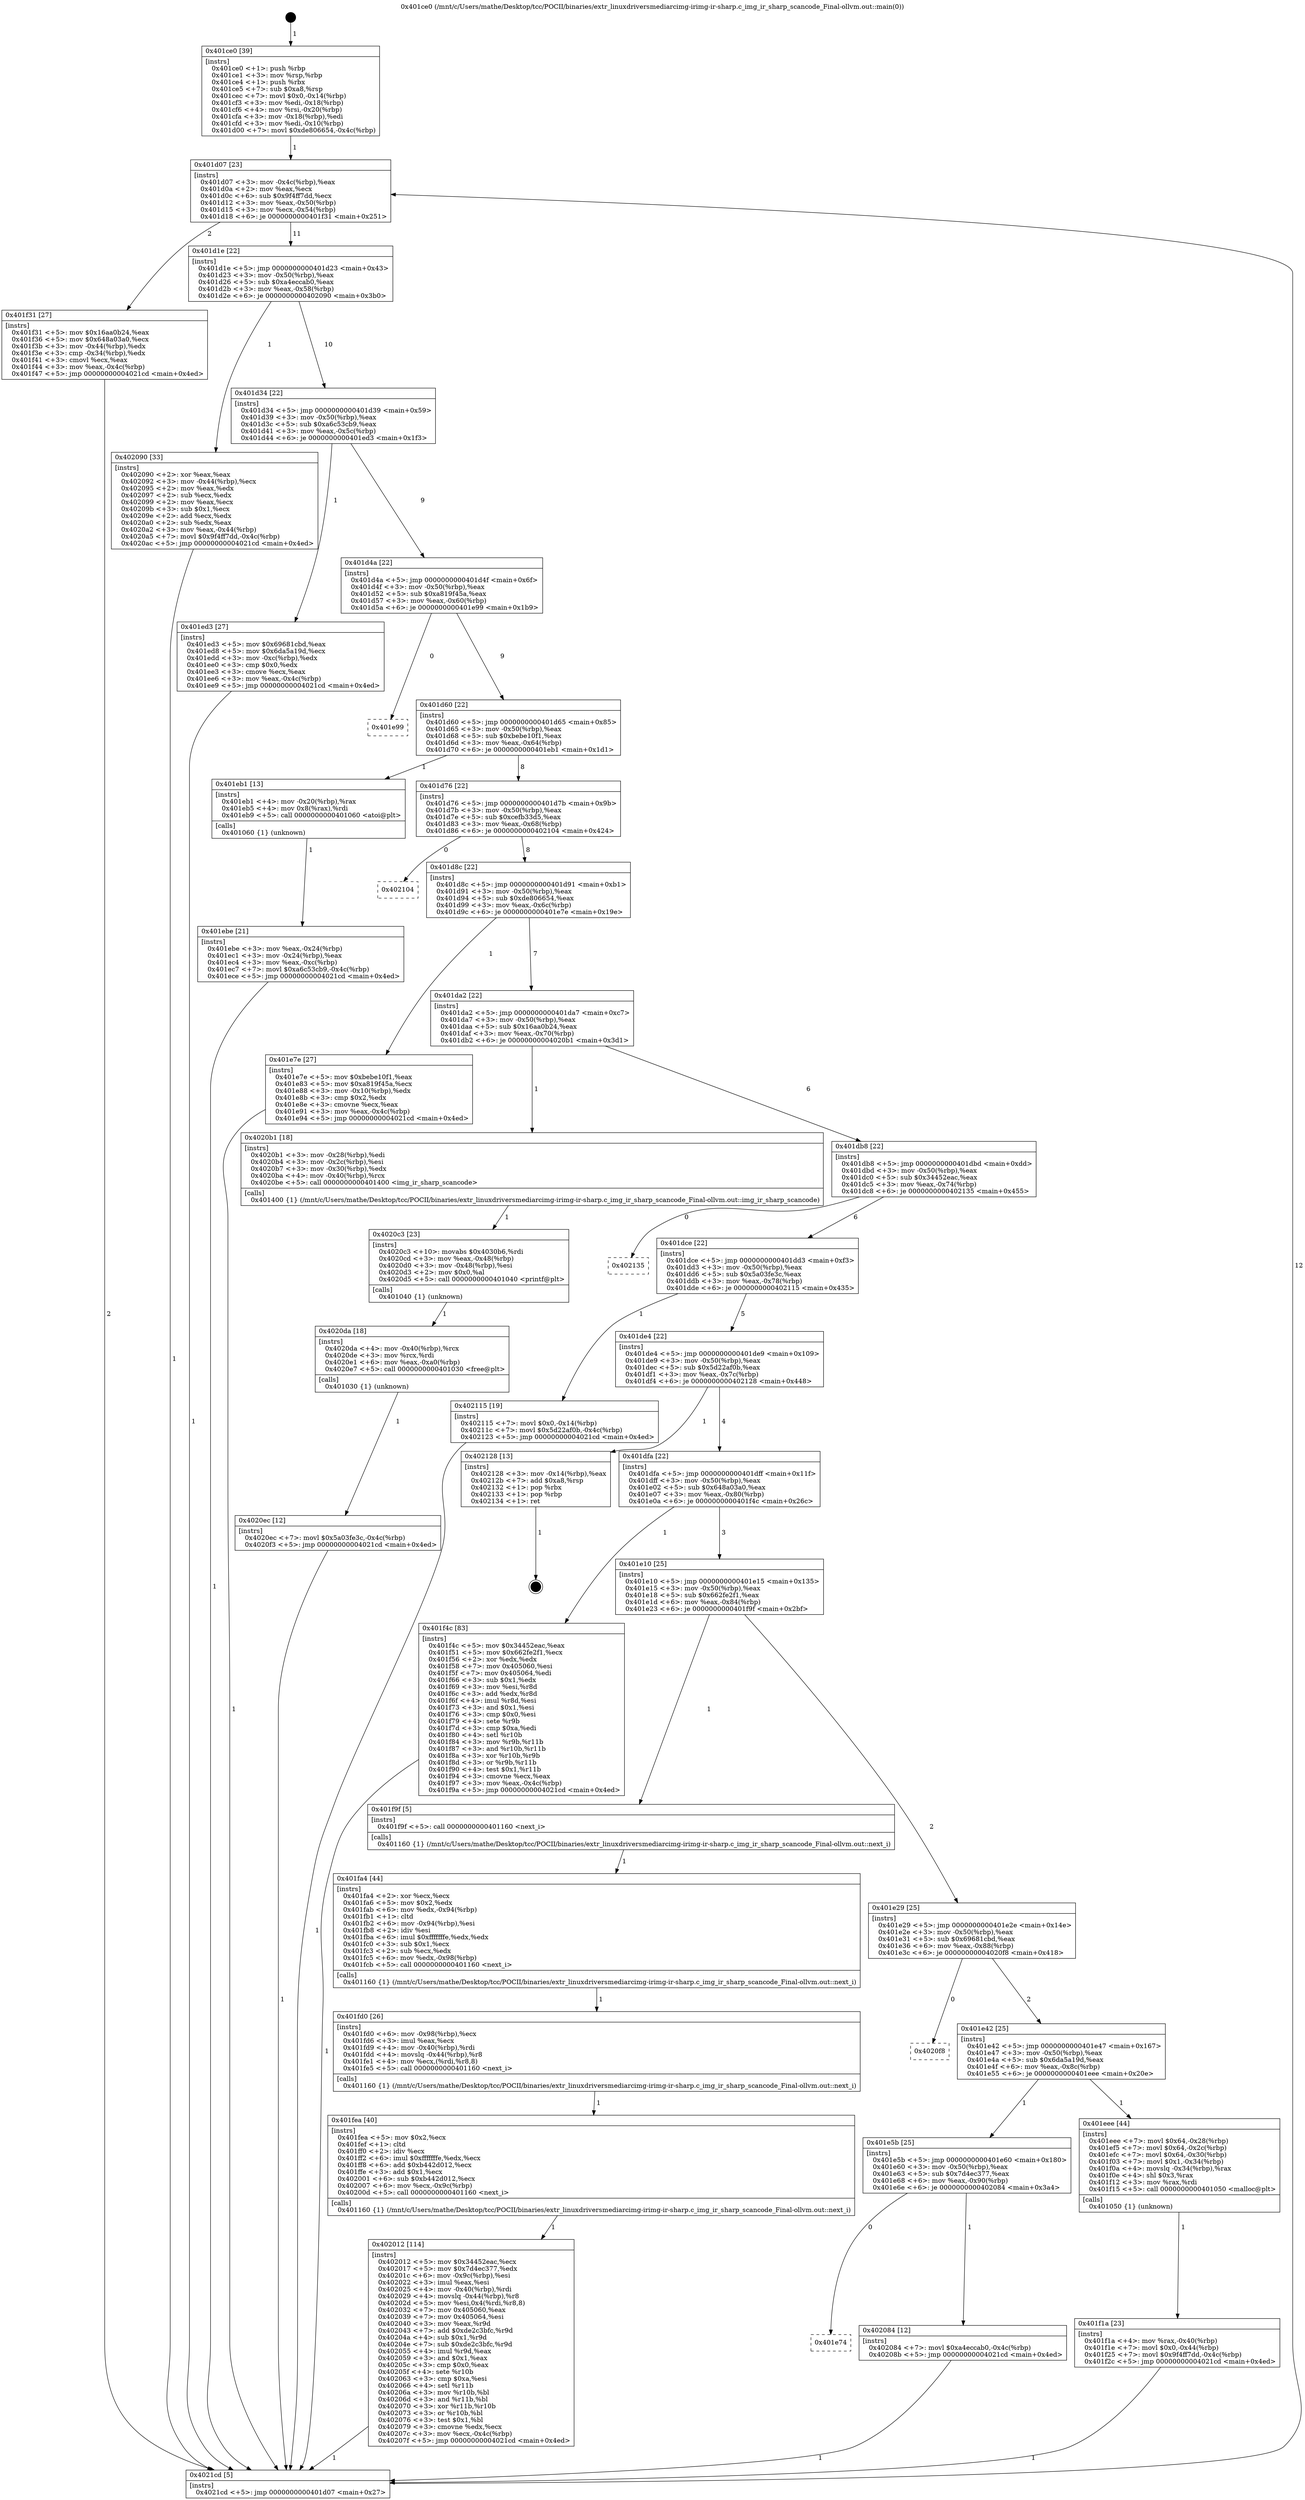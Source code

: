 digraph "0x401ce0" {
  label = "0x401ce0 (/mnt/c/Users/mathe/Desktop/tcc/POCII/binaries/extr_linuxdriversmediarcimg-irimg-ir-sharp.c_img_ir_sharp_scancode_Final-ollvm.out::main(0))"
  labelloc = "t"
  node[shape=record]

  Entry [label="",width=0.3,height=0.3,shape=circle,fillcolor=black,style=filled]
  "0x401d07" [label="{
     0x401d07 [23]\l
     | [instrs]\l
     &nbsp;&nbsp;0x401d07 \<+3\>: mov -0x4c(%rbp),%eax\l
     &nbsp;&nbsp;0x401d0a \<+2\>: mov %eax,%ecx\l
     &nbsp;&nbsp;0x401d0c \<+6\>: sub $0x9f4ff7dd,%ecx\l
     &nbsp;&nbsp;0x401d12 \<+3\>: mov %eax,-0x50(%rbp)\l
     &nbsp;&nbsp;0x401d15 \<+3\>: mov %ecx,-0x54(%rbp)\l
     &nbsp;&nbsp;0x401d18 \<+6\>: je 0000000000401f31 \<main+0x251\>\l
  }"]
  "0x401f31" [label="{
     0x401f31 [27]\l
     | [instrs]\l
     &nbsp;&nbsp;0x401f31 \<+5\>: mov $0x16aa0b24,%eax\l
     &nbsp;&nbsp;0x401f36 \<+5\>: mov $0x648a03a0,%ecx\l
     &nbsp;&nbsp;0x401f3b \<+3\>: mov -0x44(%rbp),%edx\l
     &nbsp;&nbsp;0x401f3e \<+3\>: cmp -0x34(%rbp),%edx\l
     &nbsp;&nbsp;0x401f41 \<+3\>: cmovl %ecx,%eax\l
     &nbsp;&nbsp;0x401f44 \<+3\>: mov %eax,-0x4c(%rbp)\l
     &nbsp;&nbsp;0x401f47 \<+5\>: jmp 00000000004021cd \<main+0x4ed\>\l
  }"]
  "0x401d1e" [label="{
     0x401d1e [22]\l
     | [instrs]\l
     &nbsp;&nbsp;0x401d1e \<+5\>: jmp 0000000000401d23 \<main+0x43\>\l
     &nbsp;&nbsp;0x401d23 \<+3\>: mov -0x50(%rbp),%eax\l
     &nbsp;&nbsp;0x401d26 \<+5\>: sub $0xa4eccab0,%eax\l
     &nbsp;&nbsp;0x401d2b \<+3\>: mov %eax,-0x58(%rbp)\l
     &nbsp;&nbsp;0x401d2e \<+6\>: je 0000000000402090 \<main+0x3b0\>\l
  }"]
  Exit [label="",width=0.3,height=0.3,shape=circle,fillcolor=black,style=filled,peripheries=2]
  "0x402090" [label="{
     0x402090 [33]\l
     | [instrs]\l
     &nbsp;&nbsp;0x402090 \<+2\>: xor %eax,%eax\l
     &nbsp;&nbsp;0x402092 \<+3\>: mov -0x44(%rbp),%ecx\l
     &nbsp;&nbsp;0x402095 \<+2\>: mov %eax,%edx\l
     &nbsp;&nbsp;0x402097 \<+2\>: sub %ecx,%edx\l
     &nbsp;&nbsp;0x402099 \<+2\>: mov %eax,%ecx\l
     &nbsp;&nbsp;0x40209b \<+3\>: sub $0x1,%ecx\l
     &nbsp;&nbsp;0x40209e \<+2\>: add %ecx,%edx\l
     &nbsp;&nbsp;0x4020a0 \<+2\>: sub %edx,%eax\l
     &nbsp;&nbsp;0x4020a2 \<+3\>: mov %eax,-0x44(%rbp)\l
     &nbsp;&nbsp;0x4020a5 \<+7\>: movl $0x9f4ff7dd,-0x4c(%rbp)\l
     &nbsp;&nbsp;0x4020ac \<+5\>: jmp 00000000004021cd \<main+0x4ed\>\l
  }"]
  "0x401d34" [label="{
     0x401d34 [22]\l
     | [instrs]\l
     &nbsp;&nbsp;0x401d34 \<+5\>: jmp 0000000000401d39 \<main+0x59\>\l
     &nbsp;&nbsp;0x401d39 \<+3\>: mov -0x50(%rbp),%eax\l
     &nbsp;&nbsp;0x401d3c \<+5\>: sub $0xa6c53cb9,%eax\l
     &nbsp;&nbsp;0x401d41 \<+3\>: mov %eax,-0x5c(%rbp)\l
     &nbsp;&nbsp;0x401d44 \<+6\>: je 0000000000401ed3 \<main+0x1f3\>\l
  }"]
  "0x4020ec" [label="{
     0x4020ec [12]\l
     | [instrs]\l
     &nbsp;&nbsp;0x4020ec \<+7\>: movl $0x5a03fe3c,-0x4c(%rbp)\l
     &nbsp;&nbsp;0x4020f3 \<+5\>: jmp 00000000004021cd \<main+0x4ed\>\l
  }"]
  "0x401ed3" [label="{
     0x401ed3 [27]\l
     | [instrs]\l
     &nbsp;&nbsp;0x401ed3 \<+5\>: mov $0x69681cbd,%eax\l
     &nbsp;&nbsp;0x401ed8 \<+5\>: mov $0x6da5a19d,%ecx\l
     &nbsp;&nbsp;0x401edd \<+3\>: mov -0xc(%rbp),%edx\l
     &nbsp;&nbsp;0x401ee0 \<+3\>: cmp $0x0,%edx\l
     &nbsp;&nbsp;0x401ee3 \<+3\>: cmove %ecx,%eax\l
     &nbsp;&nbsp;0x401ee6 \<+3\>: mov %eax,-0x4c(%rbp)\l
     &nbsp;&nbsp;0x401ee9 \<+5\>: jmp 00000000004021cd \<main+0x4ed\>\l
  }"]
  "0x401d4a" [label="{
     0x401d4a [22]\l
     | [instrs]\l
     &nbsp;&nbsp;0x401d4a \<+5\>: jmp 0000000000401d4f \<main+0x6f\>\l
     &nbsp;&nbsp;0x401d4f \<+3\>: mov -0x50(%rbp),%eax\l
     &nbsp;&nbsp;0x401d52 \<+5\>: sub $0xa819f45a,%eax\l
     &nbsp;&nbsp;0x401d57 \<+3\>: mov %eax,-0x60(%rbp)\l
     &nbsp;&nbsp;0x401d5a \<+6\>: je 0000000000401e99 \<main+0x1b9\>\l
  }"]
  "0x4020da" [label="{
     0x4020da [18]\l
     | [instrs]\l
     &nbsp;&nbsp;0x4020da \<+4\>: mov -0x40(%rbp),%rcx\l
     &nbsp;&nbsp;0x4020de \<+3\>: mov %rcx,%rdi\l
     &nbsp;&nbsp;0x4020e1 \<+6\>: mov %eax,-0xa0(%rbp)\l
     &nbsp;&nbsp;0x4020e7 \<+5\>: call 0000000000401030 \<free@plt\>\l
     | [calls]\l
     &nbsp;&nbsp;0x401030 \{1\} (unknown)\l
  }"]
  "0x401e99" [label="{
     0x401e99\l
  }", style=dashed]
  "0x401d60" [label="{
     0x401d60 [22]\l
     | [instrs]\l
     &nbsp;&nbsp;0x401d60 \<+5\>: jmp 0000000000401d65 \<main+0x85\>\l
     &nbsp;&nbsp;0x401d65 \<+3\>: mov -0x50(%rbp),%eax\l
     &nbsp;&nbsp;0x401d68 \<+5\>: sub $0xbebe10f1,%eax\l
     &nbsp;&nbsp;0x401d6d \<+3\>: mov %eax,-0x64(%rbp)\l
     &nbsp;&nbsp;0x401d70 \<+6\>: je 0000000000401eb1 \<main+0x1d1\>\l
  }"]
  "0x4020c3" [label="{
     0x4020c3 [23]\l
     | [instrs]\l
     &nbsp;&nbsp;0x4020c3 \<+10\>: movabs $0x4030b6,%rdi\l
     &nbsp;&nbsp;0x4020cd \<+3\>: mov %eax,-0x48(%rbp)\l
     &nbsp;&nbsp;0x4020d0 \<+3\>: mov -0x48(%rbp),%esi\l
     &nbsp;&nbsp;0x4020d3 \<+2\>: mov $0x0,%al\l
     &nbsp;&nbsp;0x4020d5 \<+5\>: call 0000000000401040 \<printf@plt\>\l
     | [calls]\l
     &nbsp;&nbsp;0x401040 \{1\} (unknown)\l
  }"]
  "0x401eb1" [label="{
     0x401eb1 [13]\l
     | [instrs]\l
     &nbsp;&nbsp;0x401eb1 \<+4\>: mov -0x20(%rbp),%rax\l
     &nbsp;&nbsp;0x401eb5 \<+4\>: mov 0x8(%rax),%rdi\l
     &nbsp;&nbsp;0x401eb9 \<+5\>: call 0000000000401060 \<atoi@plt\>\l
     | [calls]\l
     &nbsp;&nbsp;0x401060 \{1\} (unknown)\l
  }"]
  "0x401d76" [label="{
     0x401d76 [22]\l
     | [instrs]\l
     &nbsp;&nbsp;0x401d76 \<+5\>: jmp 0000000000401d7b \<main+0x9b\>\l
     &nbsp;&nbsp;0x401d7b \<+3\>: mov -0x50(%rbp),%eax\l
     &nbsp;&nbsp;0x401d7e \<+5\>: sub $0xcefb33d5,%eax\l
     &nbsp;&nbsp;0x401d83 \<+3\>: mov %eax,-0x68(%rbp)\l
     &nbsp;&nbsp;0x401d86 \<+6\>: je 0000000000402104 \<main+0x424\>\l
  }"]
  "0x401e74" [label="{
     0x401e74\l
  }", style=dashed]
  "0x402104" [label="{
     0x402104\l
  }", style=dashed]
  "0x401d8c" [label="{
     0x401d8c [22]\l
     | [instrs]\l
     &nbsp;&nbsp;0x401d8c \<+5\>: jmp 0000000000401d91 \<main+0xb1\>\l
     &nbsp;&nbsp;0x401d91 \<+3\>: mov -0x50(%rbp),%eax\l
     &nbsp;&nbsp;0x401d94 \<+5\>: sub $0xde806654,%eax\l
     &nbsp;&nbsp;0x401d99 \<+3\>: mov %eax,-0x6c(%rbp)\l
     &nbsp;&nbsp;0x401d9c \<+6\>: je 0000000000401e7e \<main+0x19e\>\l
  }"]
  "0x402084" [label="{
     0x402084 [12]\l
     | [instrs]\l
     &nbsp;&nbsp;0x402084 \<+7\>: movl $0xa4eccab0,-0x4c(%rbp)\l
     &nbsp;&nbsp;0x40208b \<+5\>: jmp 00000000004021cd \<main+0x4ed\>\l
  }"]
  "0x401e7e" [label="{
     0x401e7e [27]\l
     | [instrs]\l
     &nbsp;&nbsp;0x401e7e \<+5\>: mov $0xbebe10f1,%eax\l
     &nbsp;&nbsp;0x401e83 \<+5\>: mov $0xa819f45a,%ecx\l
     &nbsp;&nbsp;0x401e88 \<+3\>: mov -0x10(%rbp),%edx\l
     &nbsp;&nbsp;0x401e8b \<+3\>: cmp $0x2,%edx\l
     &nbsp;&nbsp;0x401e8e \<+3\>: cmovne %ecx,%eax\l
     &nbsp;&nbsp;0x401e91 \<+3\>: mov %eax,-0x4c(%rbp)\l
     &nbsp;&nbsp;0x401e94 \<+5\>: jmp 00000000004021cd \<main+0x4ed\>\l
  }"]
  "0x401da2" [label="{
     0x401da2 [22]\l
     | [instrs]\l
     &nbsp;&nbsp;0x401da2 \<+5\>: jmp 0000000000401da7 \<main+0xc7\>\l
     &nbsp;&nbsp;0x401da7 \<+3\>: mov -0x50(%rbp),%eax\l
     &nbsp;&nbsp;0x401daa \<+5\>: sub $0x16aa0b24,%eax\l
     &nbsp;&nbsp;0x401daf \<+3\>: mov %eax,-0x70(%rbp)\l
     &nbsp;&nbsp;0x401db2 \<+6\>: je 00000000004020b1 \<main+0x3d1\>\l
  }"]
  "0x4021cd" [label="{
     0x4021cd [5]\l
     | [instrs]\l
     &nbsp;&nbsp;0x4021cd \<+5\>: jmp 0000000000401d07 \<main+0x27\>\l
  }"]
  "0x401ce0" [label="{
     0x401ce0 [39]\l
     | [instrs]\l
     &nbsp;&nbsp;0x401ce0 \<+1\>: push %rbp\l
     &nbsp;&nbsp;0x401ce1 \<+3\>: mov %rsp,%rbp\l
     &nbsp;&nbsp;0x401ce4 \<+1\>: push %rbx\l
     &nbsp;&nbsp;0x401ce5 \<+7\>: sub $0xa8,%rsp\l
     &nbsp;&nbsp;0x401cec \<+7\>: movl $0x0,-0x14(%rbp)\l
     &nbsp;&nbsp;0x401cf3 \<+3\>: mov %edi,-0x18(%rbp)\l
     &nbsp;&nbsp;0x401cf6 \<+4\>: mov %rsi,-0x20(%rbp)\l
     &nbsp;&nbsp;0x401cfa \<+3\>: mov -0x18(%rbp),%edi\l
     &nbsp;&nbsp;0x401cfd \<+3\>: mov %edi,-0x10(%rbp)\l
     &nbsp;&nbsp;0x401d00 \<+7\>: movl $0xde806654,-0x4c(%rbp)\l
  }"]
  "0x401ebe" [label="{
     0x401ebe [21]\l
     | [instrs]\l
     &nbsp;&nbsp;0x401ebe \<+3\>: mov %eax,-0x24(%rbp)\l
     &nbsp;&nbsp;0x401ec1 \<+3\>: mov -0x24(%rbp),%eax\l
     &nbsp;&nbsp;0x401ec4 \<+3\>: mov %eax,-0xc(%rbp)\l
     &nbsp;&nbsp;0x401ec7 \<+7\>: movl $0xa6c53cb9,-0x4c(%rbp)\l
     &nbsp;&nbsp;0x401ece \<+5\>: jmp 00000000004021cd \<main+0x4ed\>\l
  }"]
  "0x402012" [label="{
     0x402012 [114]\l
     | [instrs]\l
     &nbsp;&nbsp;0x402012 \<+5\>: mov $0x34452eac,%ecx\l
     &nbsp;&nbsp;0x402017 \<+5\>: mov $0x7d4ec377,%edx\l
     &nbsp;&nbsp;0x40201c \<+6\>: mov -0x9c(%rbp),%esi\l
     &nbsp;&nbsp;0x402022 \<+3\>: imul %eax,%esi\l
     &nbsp;&nbsp;0x402025 \<+4\>: mov -0x40(%rbp),%rdi\l
     &nbsp;&nbsp;0x402029 \<+4\>: movslq -0x44(%rbp),%r8\l
     &nbsp;&nbsp;0x40202d \<+5\>: mov %esi,0x4(%rdi,%r8,8)\l
     &nbsp;&nbsp;0x402032 \<+7\>: mov 0x405060,%eax\l
     &nbsp;&nbsp;0x402039 \<+7\>: mov 0x405064,%esi\l
     &nbsp;&nbsp;0x402040 \<+3\>: mov %eax,%r9d\l
     &nbsp;&nbsp;0x402043 \<+7\>: add $0xde2c3bfc,%r9d\l
     &nbsp;&nbsp;0x40204a \<+4\>: sub $0x1,%r9d\l
     &nbsp;&nbsp;0x40204e \<+7\>: sub $0xde2c3bfc,%r9d\l
     &nbsp;&nbsp;0x402055 \<+4\>: imul %r9d,%eax\l
     &nbsp;&nbsp;0x402059 \<+3\>: and $0x1,%eax\l
     &nbsp;&nbsp;0x40205c \<+3\>: cmp $0x0,%eax\l
     &nbsp;&nbsp;0x40205f \<+4\>: sete %r10b\l
     &nbsp;&nbsp;0x402063 \<+3\>: cmp $0xa,%esi\l
     &nbsp;&nbsp;0x402066 \<+4\>: setl %r11b\l
     &nbsp;&nbsp;0x40206a \<+3\>: mov %r10b,%bl\l
     &nbsp;&nbsp;0x40206d \<+3\>: and %r11b,%bl\l
     &nbsp;&nbsp;0x402070 \<+3\>: xor %r11b,%r10b\l
     &nbsp;&nbsp;0x402073 \<+3\>: or %r10b,%bl\l
     &nbsp;&nbsp;0x402076 \<+3\>: test $0x1,%bl\l
     &nbsp;&nbsp;0x402079 \<+3\>: cmovne %edx,%ecx\l
     &nbsp;&nbsp;0x40207c \<+3\>: mov %ecx,-0x4c(%rbp)\l
     &nbsp;&nbsp;0x40207f \<+5\>: jmp 00000000004021cd \<main+0x4ed\>\l
  }"]
  "0x4020b1" [label="{
     0x4020b1 [18]\l
     | [instrs]\l
     &nbsp;&nbsp;0x4020b1 \<+3\>: mov -0x28(%rbp),%edi\l
     &nbsp;&nbsp;0x4020b4 \<+3\>: mov -0x2c(%rbp),%esi\l
     &nbsp;&nbsp;0x4020b7 \<+3\>: mov -0x30(%rbp),%edx\l
     &nbsp;&nbsp;0x4020ba \<+4\>: mov -0x40(%rbp),%rcx\l
     &nbsp;&nbsp;0x4020be \<+5\>: call 0000000000401400 \<img_ir_sharp_scancode\>\l
     | [calls]\l
     &nbsp;&nbsp;0x401400 \{1\} (/mnt/c/Users/mathe/Desktop/tcc/POCII/binaries/extr_linuxdriversmediarcimg-irimg-ir-sharp.c_img_ir_sharp_scancode_Final-ollvm.out::img_ir_sharp_scancode)\l
  }"]
  "0x401db8" [label="{
     0x401db8 [22]\l
     | [instrs]\l
     &nbsp;&nbsp;0x401db8 \<+5\>: jmp 0000000000401dbd \<main+0xdd\>\l
     &nbsp;&nbsp;0x401dbd \<+3\>: mov -0x50(%rbp),%eax\l
     &nbsp;&nbsp;0x401dc0 \<+5\>: sub $0x34452eac,%eax\l
     &nbsp;&nbsp;0x401dc5 \<+3\>: mov %eax,-0x74(%rbp)\l
     &nbsp;&nbsp;0x401dc8 \<+6\>: je 0000000000402135 \<main+0x455\>\l
  }"]
  "0x401fea" [label="{
     0x401fea [40]\l
     | [instrs]\l
     &nbsp;&nbsp;0x401fea \<+5\>: mov $0x2,%ecx\l
     &nbsp;&nbsp;0x401fef \<+1\>: cltd\l
     &nbsp;&nbsp;0x401ff0 \<+2\>: idiv %ecx\l
     &nbsp;&nbsp;0x401ff2 \<+6\>: imul $0xfffffffe,%edx,%ecx\l
     &nbsp;&nbsp;0x401ff8 \<+6\>: add $0xb442d012,%ecx\l
     &nbsp;&nbsp;0x401ffe \<+3\>: add $0x1,%ecx\l
     &nbsp;&nbsp;0x402001 \<+6\>: sub $0xb442d012,%ecx\l
     &nbsp;&nbsp;0x402007 \<+6\>: mov %ecx,-0x9c(%rbp)\l
     &nbsp;&nbsp;0x40200d \<+5\>: call 0000000000401160 \<next_i\>\l
     | [calls]\l
     &nbsp;&nbsp;0x401160 \{1\} (/mnt/c/Users/mathe/Desktop/tcc/POCII/binaries/extr_linuxdriversmediarcimg-irimg-ir-sharp.c_img_ir_sharp_scancode_Final-ollvm.out::next_i)\l
  }"]
  "0x402135" [label="{
     0x402135\l
  }", style=dashed]
  "0x401dce" [label="{
     0x401dce [22]\l
     | [instrs]\l
     &nbsp;&nbsp;0x401dce \<+5\>: jmp 0000000000401dd3 \<main+0xf3\>\l
     &nbsp;&nbsp;0x401dd3 \<+3\>: mov -0x50(%rbp),%eax\l
     &nbsp;&nbsp;0x401dd6 \<+5\>: sub $0x5a03fe3c,%eax\l
     &nbsp;&nbsp;0x401ddb \<+3\>: mov %eax,-0x78(%rbp)\l
     &nbsp;&nbsp;0x401dde \<+6\>: je 0000000000402115 \<main+0x435\>\l
  }"]
  "0x401fd0" [label="{
     0x401fd0 [26]\l
     | [instrs]\l
     &nbsp;&nbsp;0x401fd0 \<+6\>: mov -0x98(%rbp),%ecx\l
     &nbsp;&nbsp;0x401fd6 \<+3\>: imul %eax,%ecx\l
     &nbsp;&nbsp;0x401fd9 \<+4\>: mov -0x40(%rbp),%rdi\l
     &nbsp;&nbsp;0x401fdd \<+4\>: movslq -0x44(%rbp),%r8\l
     &nbsp;&nbsp;0x401fe1 \<+4\>: mov %ecx,(%rdi,%r8,8)\l
     &nbsp;&nbsp;0x401fe5 \<+5\>: call 0000000000401160 \<next_i\>\l
     | [calls]\l
     &nbsp;&nbsp;0x401160 \{1\} (/mnt/c/Users/mathe/Desktop/tcc/POCII/binaries/extr_linuxdriversmediarcimg-irimg-ir-sharp.c_img_ir_sharp_scancode_Final-ollvm.out::next_i)\l
  }"]
  "0x402115" [label="{
     0x402115 [19]\l
     | [instrs]\l
     &nbsp;&nbsp;0x402115 \<+7\>: movl $0x0,-0x14(%rbp)\l
     &nbsp;&nbsp;0x40211c \<+7\>: movl $0x5d22af0b,-0x4c(%rbp)\l
     &nbsp;&nbsp;0x402123 \<+5\>: jmp 00000000004021cd \<main+0x4ed\>\l
  }"]
  "0x401de4" [label="{
     0x401de4 [22]\l
     | [instrs]\l
     &nbsp;&nbsp;0x401de4 \<+5\>: jmp 0000000000401de9 \<main+0x109\>\l
     &nbsp;&nbsp;0x401de9 \<+3\>: mov -0x50(%rbp),%eax\l
     &nbsp;&nbsp;0x401dec \<+5\>: sub $0x5d22af0b,%eax\l
     &nbsp;&nbsp;0x401df1 \<+3\>: mov %eax,-0x7c(%rbp)\l
     &nbsp;&nbsp;0x401df4 \<+6\>: je 0000000000402128 \<main+0x448\>\l
  }"]
  "0x401fa4" [label="{
     0x401fa4 [44]\l
     | [instrs]\l
     &nbsp;&nbsp;0x401fa4 \<+2\>: xor %ecx,%ecx\l
     &nbsp;&nbsp;0x401fa6 \<+5\>: mov $0x2,%edx\l
     &nbsp;&nbsp;0x401fab \<+6\>: mov %edx,-0x94(%rbp)\l
     &nbsp;&nbsp;0x401fb1 \<+1\>: cltd\l
     &nbsp;&nbsp;0x401fb2 \<+6\>: mov -0x94(%rbp),%esi\l
     &nbsp;&nbsp;0x401fb8 \<+2\>: idiv %esi\l
     &nbsp;&nbsp;0x401fba \<+6\>: imul $0xfffffffe,%edx,%edx\l
     &nbsp;&nbsp;0x401fc0 \<+3\>: sub $0x1,%ecx\l
     &nbsp;&nbsp;0x401fc3 \<+2\>: sub %ecx,%edx\l
     &nbsp;&nbsp;0x401fc5 \<+6\>: mov %edx,-0x98(%rbp)\l
     &nbsp;&nbsp;0x401fcb \<+5\>: call 0000000000401160 \<next_i\>\l
     | [calls]\l
     &nbsp;&nbsp;0x401160 \{1\} (/mnt/c/Users/mathe/Desktop/tcc/POCII/binaries/extr_linuxdriversmediarcimg-irimg-ir-sharp.c_img_ir_sharp_scancode_Final-ollvm.out::next_i)\l
  }"]
  "0x402128" [label="{
     0x402128 [13]\l
     | [instrs]\l
     &nbsp;&nbsp;0x402128 \<+3\>: mov -0x14(%rbp),%eax\l
     &nbsp;&nbsp;0x40212b \<+7\>: add $0xa8,%rsp\l
     &nbsp;&nbsp;0x402132 \<+1\>: pop %rbx\l
     &nbsp;&nbsp;0x402133 \<+1\>: pop %rbp\l
     &nbsp;&nbsp;0x402134 \<+1\>: ret\l
  }"]
  "0x401dfa" [label="{
     0x401dfa [22]\l
     | [instrs]\l
     &nbsp;&nbsp;0x401dfa \<+5\>: jmp 0000000000401dff \<main+0x11f\>\l
     &nbsp;&nbsp;0x401dff \<+3\>: mov -0x50(%rbp),%eax\l
     &nbsp;&nbsp;0x401e02 \<+5\>: sub $0x648a03a0,%eax\l
     &nbsp;&nbsp;0x401e07 \<+3\>: mov %eax,-0x80(%rbp)\l
     &nbsp;&nbsp;0x401e0a \<+6\>: je 0000000000401f4c \<main+0x26c\>\l
  }"]
  "0x401f1a" [label="{
     0x401f1a [23]\l
     | [instrs]\l
     &nbsp;&nbsp;0x401f1a \<+4\>: mov %rax,-0x40(%rbp)\l
     &nbsp;&nbsp;0x401f1e \<+7\>: movl $0x0,-0x44(%rbp)\l
     &nbsp;&nbsp;0x401f25 \<+7\>: movl $0x9f4ff7dd,-0x4c(%rbp)\l
     &nbsp;&nbsp;0x401f2c \<+5\>: jmp 00000000004021cd \<main+0x4ed\>\l
  }"]
  "0x401f4c" [label="{
     0x401f4c [83]\l
     | [instrs]\l
     &nbsp;&nbsp;0x401f4c \<+5\>: mov $0x34452eac,%eax\l
     &nbsp;&nbsp;0x401f51 \<+5\>: mov $0x662fe2f1,%ecx\l
     &nbsp;&nbsp;0x401f56 \<+2\>: xor %edx,%edx\l
     &nbsp;&nbsp;0x401f58 \<+7\>: mov 0x405060,%esi\l
     &nbsp;&nbsp;0x401f5f \<+7\>: mov 0x405064,%edi\l
     &nbsp;&nbsp;0x401f66 \<+3\>: sub $0x1,%edx\l
     &nbsp;&nbsp;0x401f69 \<+3\>: mov %esi,%r8d\l
     &nbsp;&nbsp;0x401f6c \<+3\>: add %edx,%r8d\l
     &nbsp;&nbsp;0x401f6f \<+4\>: imul %r8d,%esi\l
     &nbsp;&nbsp;0x401f73 \<+3\>: and $0x1,%esi\l
     &nbsp;&nbsp;0x401f76 \<+3\>: cmp $0x0,%esi\l
     &nbsp;&nbsp;0x401f79 \<+4\>: sete %r9b\l
     &nbsp;&nbsp;0x401f7d \<+3\>: cmp $0xa,%edi\l
     &nbsp;&nbsp;0x401f80 \<+4\>: setl %r10b\l
     &nbsp;&nbsp;0x401f84 \<+3\>: mov %r9b,%r11b\l
     &nbsp;&nbsp;0x401f87 \<+3\>: and %r10b,%r11b\l
     &nbsp;&nbsp;0x401f8a \<+3\>: xor %r10b,%r9b\l
     &nbsp;&nbsp;0x401f8d \<+3\>: or %r9b,%r11b\l
     &nbsp;&nbsp;0x401f90 \<+4\>: test $0x1,%r11b\l
     &nbsp;&nbsp;0x401f94 \<+3\>: cmovne %ecx,%eax\l
     &nbsp;&nbsp;0x401f97 \<+3\>: mov %eax,-0x4c(%rbp)\l
     &nbsp;&nbsp;0x401f9a \<+5\>: jmp 00000000004021cd \<main+0x4ed\>\l
  }"]
  "0x401e10" [label="{
     0x401e10 [25]\l
     | [instrs]\l
     &nbsp;&nbsp;0x401e10 \<+5\>: jmp 0000000000401e15 \<main+0x135\>\l
     &nbsp;&nbsp;0x401e15 \<+3\>: mov -0x50(%rbp),%eax\l
     &nbsp;&nbsp;0x401e18 \<+5\>: sub $0x662fe2f1,%eax\l
     &nbsp;&nbsp;0x401e1d \<+6\>: mov %eax,-0x84(%rbp)\l
     &nbsp;&nbsp;0x401e23 \<+6\>: je 0000000000401f9f \<main+0x2bf\>\l
  }"]
  "0x401e5b" [label="{
     0x401e5b [25]\l
     | [instrs]\l
     &nbsp;&nbsp;0x401e5b \<+5\>: jmp 0000000000401e60 \<main+0x180\>\l
     &nbsp;&nbsp;0x401e60 \<+3\>: mov -0x50(%rbp),%eax\l
     &nbsp;&nbsp;0x401e63 \<+5\>: sub $0x7d4ec377,%eax\l
     &nbsp;&nbsp;0x401e68 \<+6\>: mov %eax,-0x90(%rbp)\l
     &nbsp;&nbsp;0x401e6e \<+6\>: je 0000000000402084 \<main+0x3a4\>\l
  }"]
  "0x401f9f" [label="{
     0x401f9f [5]\l
     | [instrs]\l
     &nbsp;&nbsp;0x401f9f \<+5\>: call 0000000000401160 \<next_i\>\l
     | [calls]\l
     &nbsp;&nbsp;0x401160 \{1\} (/mnt/c/Users/mathe/Desktop/tcc/POCII/binaries/extr_linuxdriversmediarcimg-irimg-ir-sharp.c_img_ir_sharp_scancode_Final-ollvm.out::next_i)\l
  }"]
  "0x401e29" [label="{
     0x401e29 [25]\l
     | [instrs]\l
     &nbsp;&nbsp;0x401e29 \<+5\>: jmp 0000000000401e2e \<main+0x14e\>\l
     &nbsp;&nbsp;0x401e2e \<+3\>: mov -0x50(%rbp),%eax\l
     &nbsp;&nbsp;0x401e31 \<+5\>: sub $0x69681cbd,%eax\l
     &nbsp;&nbsp;0x401e36 \<+6\>: mov %eax,-0x88(%rbp)\l
     &nbsp;&nbsp;0x401e3c \<+6\>: je 00000000004020f8 \<main+0x418\>\l
  }"]
  "0x401eee" [label="{
     0x401eee [44]\l
     | [instrs]\l
     &nbsp;&nbsp;0x401eee \<+7\>: movl $0x64,-0x28(%rbp)\l
     &nbsp;&nbsp;0x401ef5 \<+7\>: movl $0x64,-0x2c(%rbp)\l
     &nbsp;&nbsp;0x401efc \<+7\>: movl $0x64,-0x30(%rbp)\l
     &nbsp;&nbsp;0x401f03 \<+7\>: movl $0x1,-0x34(%rbp)\l
     &nbsp;&nbsp;0x401f0a \<+4\>: movslq -0x34(%rbp),%rax\l
     &nbsp;&nbsp;0x401f0e \<+4\>: shl $0x3,%rax\l
     &nbsp;&nbsp;0x401f12 \<+3\>: mov %rax,%rdi\l
     &nbsp;&nbsp;0x401f15 \<+5\>: call 0000000000401050 \<malloc@plt\>\l
     | [calls]\l
     &nbsp;&nbsp;0x401050 \{1\} (unknown)\l
  }"]
  "0x4020f8" [label="{
     0x4020f8\l
  }", style=dashed]
  "0x401e42" [label="{
     0x401e42 [25]\l
     | [instrs]\l
     &nbsp;&nbsp;0x401e42 \<+5\>: jmp 0000000000401e47 \<main+0x167\>\l
     &nbsp;&nbsp;0x401e47 \<+3\>: mov -0x50(%rbp),%eax\l
     &nbsp;&nbsp;0x401e4a \<+5\>: sub $0x6da5a19d,%eax\l
     &nbsp;&nbsp;0x401e4f \<+6\>: mov %eax,-0x8c(%rbp)\l
     &nbsp;&nbsp;0x401e55 \<+6\>: je 0000000000401eee \<main+0x20e\>\l
  }"]
  Entry -> "0x401ce0" [label=" 1"]
  "0x401d07" -> "0x401f31" [label=" 2"]
  "0x401d07" -> "0x401d1e" [label=" 11"]
  "0x402128" -> Exit [label=" 1"]
  "0x401d1e" -> "0x402090" [label=" 1"]
  "0x401d1e" -> "0x401d34" [label=" 10"]
  "0x402115" -> "0x4021cd" [label=" 1"]
  "0x401d34" -> "0x401ed3" [label=" 1"]
  "0x401d34" -> "0x401d4a" [label=" 9"]
  "0x4020ec" -> "0x4021cd" [label=" 1"]
  "0x401d4a" -> "0x401e99" [label=" 0"]
  "0x401d4a" -> "0x401d60" [label=" 9"]
  "0x4020da" -> "0x4020ec" [label=" 1"]
  "0x401d60" -> "0x401eb1" [label=" 1"]
  "0x401d60" -> "0x401d76" [label=" 8"]
  "0x4020c3" -> "0x4020da" [label=" 1"]
  "0x401d76" -> "0x402104" [label=" 0"]
  "0x401d76" -> "0x401d8c" [label=" 8"]
  "0x4020b1" -> "0x4020c3" [label=" 1"]
  "0x401d8c" -> "0x401e7e" [label=" 1"]
  "0x401d8c" -> "0x401da2" [label=" 7"]
  "0x401e7e" -> "0x4021cd" [label=" 1"]
  "0x401ce0" -> "0x401d07" [label=" 1"]
  "0x4021cd" -> "0x401d07" [label=" 12"]
  "0x401eb1" -> "0x401ebe" [label=" 1"]
  "0x401ebe" -> "0x4021cd" [label=" 1"]
  "0x401ed3" -> "0x4021cd" [label=" 1"]
  "0x402090" -> "0x4021cd" [label=" 1"]
  "0x401da2" -> "0x4020b1" [label=" 1"]
  "0x401da2" -> "0x401db8" [label=" 6"]
  "0x401e5b" -> "0x401e74" [label=" 0"]
  "0x401db8" -> "0x402135" [label=" 0"]
  "0x401db8" -> "0x401dce" [label=" 6"]
  "0x401e5b" -> "0x402084" [label=" 1"]
  "0x401dce" -> "0x402115" [label=" 1"]
  "0x401dce" -> "0x401de4" [label=" 5"]
  "0x402084" -> "0x4021cd" [label=" 1"]
  "0x401de4" -> "0x402128" [label=" 1"]
  "0x401de4" -> "0x401dfa" [label=" 4"]
  "0x402012" -> "0x4021cd" [label=" 1"]
  "0x401dfa" -> "0x401f4c" [label=" 1"]
  "0x401dfa" -> "0x401e10" [label=" 3"]
  "0x401fea" -> "0x402012" [label=" 1"]
  "0x401e10" -> "0x401f9f" [label=" 1"]
  "0x401e10" -> "0x401e29" [label=" 2"]
  "0x401fd0" -> "0x401fea" [label=" 1"]
  "0x401e29" -> "0x4020f8" [label=" 0"]
  "0x401e29" -> "0x401e42" [label=" 2"]
  "0x401fa4" -> "0x401fd0" [label=" 1"]
  "0x401e42" -> "0x401eee" [label=" 1"]
  "0x401e42" -> "0x401e5b" [label=" 1"]
  "0x401eee" -> "0x401f1a" [label=" 1"]
  "0x401f1a" -> "0x4021cd" [label=" 1"]
  "0x401f31" -> "0x4021cd" [label=" 2"]
  "0x401f4c" -> "0x4021cd" [label=" 1"]
  "0x401f9f" -> "0x401fa4" [label=" 1"]
}
